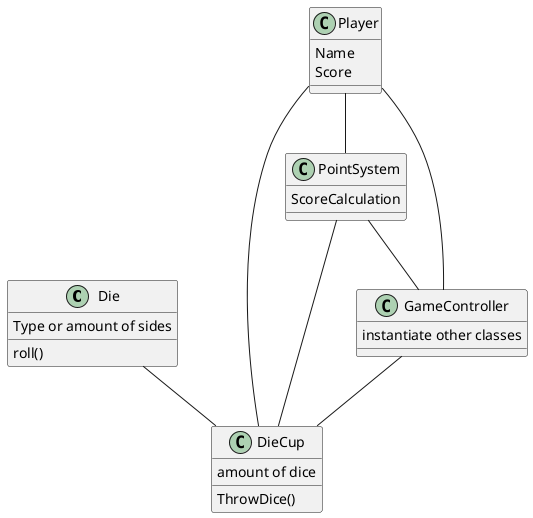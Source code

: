 @startuml
'https://plantuml.com/class-diagram

class Die {
Type or amount of sides
}
Die : roll()
class Player{
Name
Score
}
class DieCup {
amount of dice
}
DieCup : ThrowDice()
class PointSystem {
ScoreCalculation
}
class GameController {
instantiate other classes
}




GameController -- DieCup
Die -- DieCup
Player ---- DieCup
Player --GameController
Player -- PointSystem
PointSystem -- GameController
PointSystem -- DieCup

@enduml